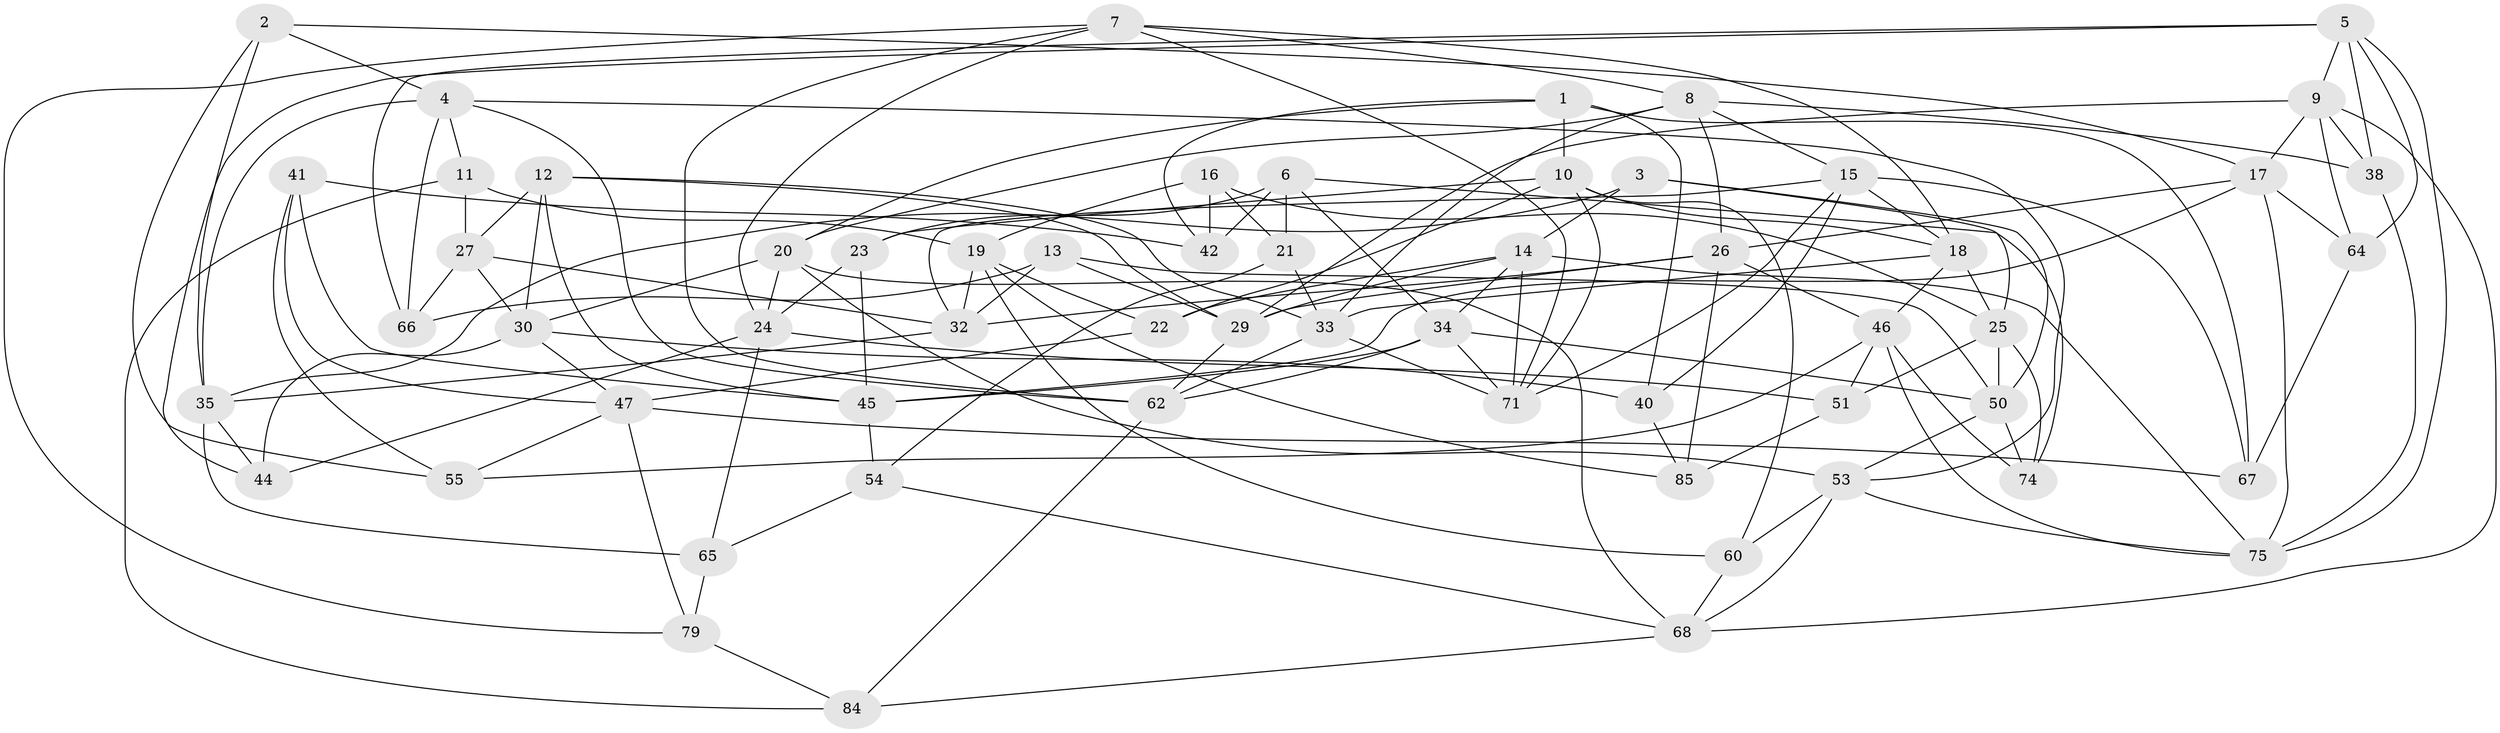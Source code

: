 // Generated by graph-tools (version 1.1) at 2025/52/02/27/25 19:52:33]
// undirected, 59 vertices, 150 edges
graph export_dot {
graph [start="1"]
  node [color=gray90,style=filled];
  1 [super="+69"];
  2;
  3;
  4 [super="+49"];
  5 [super="+91"];
  6 [super="+48"];
  7 [super="+63"];
  8 [super="+70"];
  9 [super="+82"];
  10 [super="+93"];
  11;
  12 [super="+36"];
  13;
  14 [super="+73"];
  15 [super="+37"];
  16;
  17 [super="+80"];
  18 [super="+61"];
  19 [super="+59"];
  20 [super="+87"];
  21;
  22;
  23;
  24 [super="+28"];
  25 [super="+92"];
  26 [super="+56"];
  27 [super="+58"];
  29 [super="+31"];
  30 [super="+39"];
  32 [super="+43"];
  33 [super="+90"];
  34 [super="+57"];
  35 [super="+78"];
  38;
  40;
  41;
  42 [super="+83"];
  44;
  45 [super="+52"];
  46 [super="+81"];
  47 [super="+88"];
  50 [super="+86"];
  51;
  53 [super="+72"];
  54;
  55;
  60;
  62 [super="+94"];
  64;
  65;
  66;
  67;
  68 [super="+77"];
  71 [super="+89"];
  74;
  75 [super="+76"];
  79;
  84;
  85;
  1 -- 10;
  1 -- 20;
  1 -- 42 [weight=2];
  1 -- 40;
  1 -- 67;
  2 -- 17;
  2 -- 4;
  2 -- 35;
  2 -- 55;
  3 -- 35;
  3 -- 25;
  3 -- 50;
  3 -- 14;
  4 -- 35;
  4 -- 62;
  4 -- 66;
  4 -- 11;
  4 -- 53;
  5 -- 66;
  5 -- 44;
  5 -- 64;
  5 -- 9;
  5 -- 38;
  5 -- 75;
  6 -- 21;
  6 -- 74;
  6 -- 42 [weight=2];
  6 -- 23;
  6 -- 34;
  7 -- 24;
  7 -- 8;
  7 -- 79;
  7 -- 18;
  7 -- 62;
  7 -- 71;
  8 -- 38;
  8 -- 33;
  8 -- 26;
  8 -- 20;
  8 -- 15;
  9 -- 68;
  9 -- 38;
  9 -- 64;
  9 -- 29;
  9 -- 17;
  10 -- 60;
  10 -- 71;
  10 -- 18;
  10 -- 22;
  10 -- 23;
  11 -- 84;
  11 -- 19;
  11 -- 27;
  12 -- 27 [weight=2];
  12 -- 45;
  12 -- 33;
  12 -- 29;
  12 -- 30;
  13 -- 66;
  13 -- 50;
  13 -- 32;
  13 -- 29;
  14 -- 34;
  14 -- 22;
  14 -- 29;
  14 -- 75;
  14 -- 71;
  15 -- 40;
  15 -- 67;
  15 -- 32;
  15 -- 18;
  15 -- 71;
  16 -- 21;
  16 -- 42;
  16 -- 19;
  16 -- 25;
  17 -- 26;
  17 -- 64;
  17 -- 75;
  17 -- 45;
  18 -- 33;
  18 -- 25;
  18 -- 46;
  19 -- 22;
  19 -- 60;
  19 -- 85;
  19 -- 32;
  20 -- 53;
  20 -- 68;
  20 -- 30;
  20 -- 24;
  21 -- 54;
  21 -- 33;
  22 -- 47;
  23 -- 45;
  23 -- 24;
  24 -- 44;
  24 -- 65;
  24 -- 51;
  25 -- 50;
  25 -- 74;
  25 -- 51;
  26 -- 46;
  26 -- 32;
  26 -- 85;
  26 -- 29;
  27 -- 66;
  27 -- 32;
  27 -- 30;
  29 -- 62;
  30 -- 44;
  30 -- 47;
  30 -- 40;
  32 -- 35;
  33 -- 62;
  33 -- 71;
  34 -- 45;
  34 -- 50;
  34 -- 62;
  34 -- 71;
  35 -- 65;
  35 -- 44;
  38 -- 75;
  40 -- 85;
  41 -- 47;
  41 -- 42;
  41 -- 55;
  41 -- 45;
  45 -- 54;
  46 -- 55;
  46 -- 74;
  46 -- 51;
  46 -- 75;
  47 -- 55;
  47 -- 67;
  47 -- 79;
  50 -- 53;
  50 -- 74;
  51 -- 85;
  53 -- 60;
  53 -- 75;
  53 -- 68;
  54 -- 65;
  54 -- 68;
  60 -- 68;
  62 -- 84;
  64 -- 67;
  65 -- 79;
  68 -- 84;
  79 -- 84;
}
